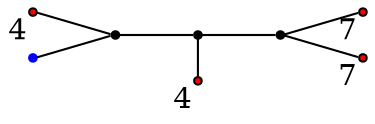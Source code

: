 graph diagram {
node [shape=point,color=black];
rankdir = LR;
subgraph subdiagram {
2 -- 1 -- 3;
}
{5,6} -- 2;
{rank=same;1 -- 4};
3 -- {8,7};
4 [fillcolor=red,xlabel=4];
5 [fillcolor=red,xlabel=4];
6 [color=blue];
7 [fillcolor=red,xlabel=7];
8 [fillcolor=red,xlabel=7];
}
